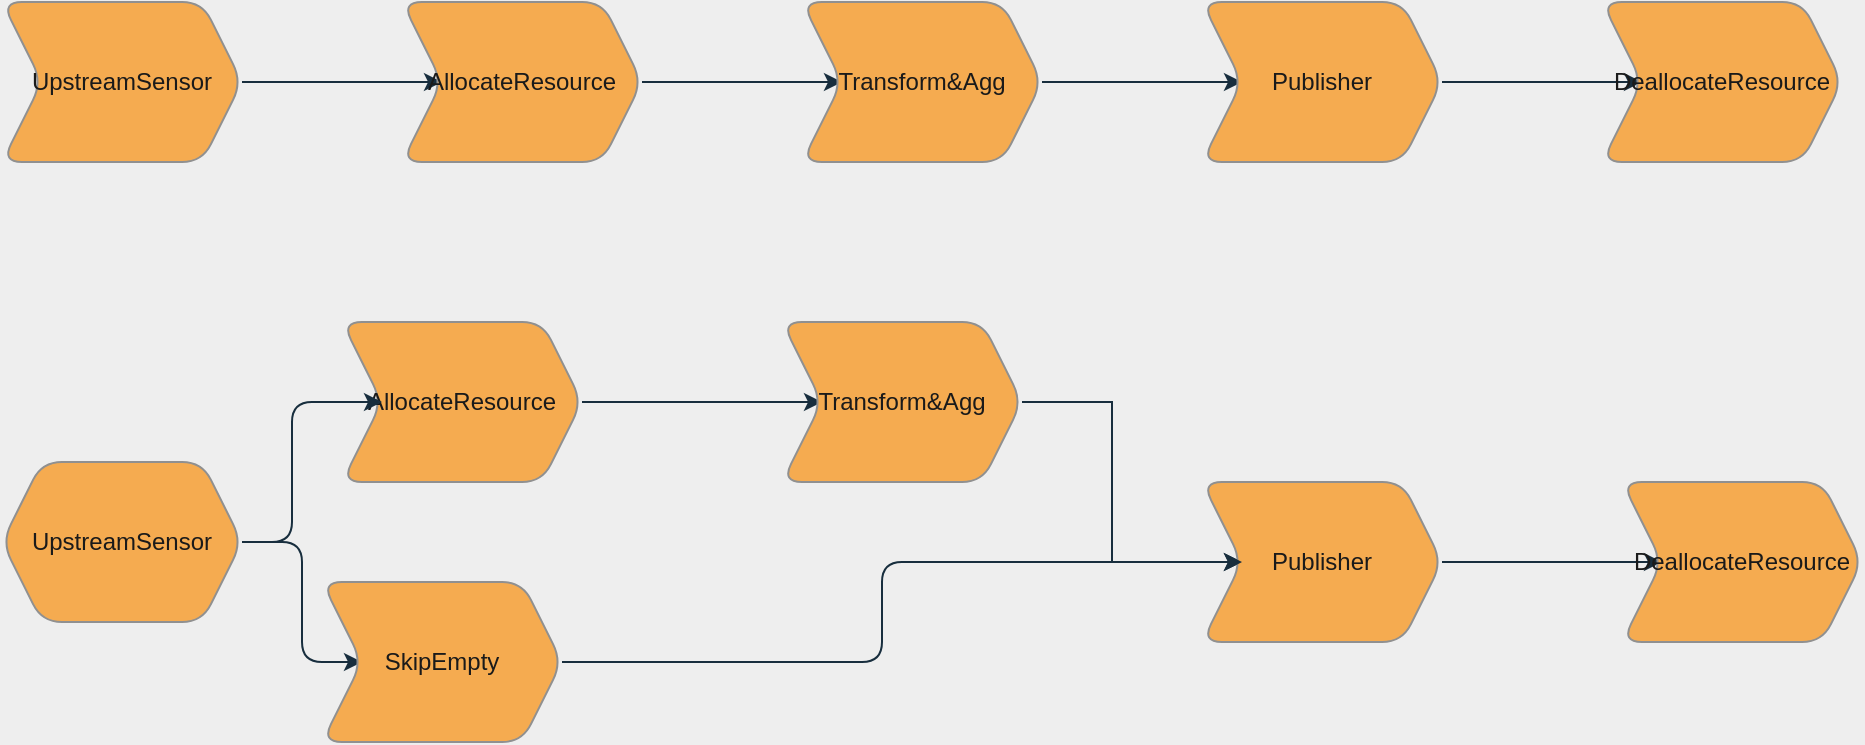 <mxfile version="14.4.9" type="github">
  <diagram id="FKqAZufUGknM8MceFIrd" name="Page-1">
    <mxGraphModel dx="1001" dy="709" grid="1" gridSize="10" guides="1" tooltips="1" connect="1" arrows="1" fold="1" page="1" pageScale="1" pageWidth="1100" pageHeight="1700" background="#EEEEEE" math="0" shadow="0">
      <root>
        <mxCell id="0" />
        <mxCell id="1" parent="0" />
        <mxCell id="u7AtyUlaAKWGp2m2ATKs-4" value="" style="edgeStyle=orthogonalEdgeStyle;rounded=0;orthogonalLoop=1;jettySize=auto;html=1;strokeColor=#182E3E;labelBackgroundColor=#EEEEEE;fontColor=#1A1A1A;" edge="1" parent="1" source="u7AtyUlaAKWGp2m2ATKs-1" target="u7AtyUlaAKWGp2m2ATKs-3">
          <mxGeometry relative="1" as="geometry" />
        </mxCell>
        <mxCell id="u7AtyUlaAKWGp2m2ATKs-1" value="UpstreamSensor" style="shape=step;perimeter=stepPerimeter;whiteSpace=wrap;html=1;fixedSize=1;rounded=1;fillColor=#F5AB50;strokeColor=#909090;fontColor=#1A1A1A;" vertex="1" parent="1">
          <mxGeometry x="30" y="240" width="120" height="80" as="geometry" />
        </mxCell>
        <mxCell id="u7AtyUlaAKWGp2m2ATKs-6" value="" style="edgeStyle=orthogonalEdgeStyle;rounded=0;orthogonalLoop=1;jettySize=auto;html=1;strokeColor=#182E3E;labelBackgroundColor=#EEEEEE;fontColor=#1A1A1A;" edge="1" parent="1" source="u7AtyUlaAKWGp2m2ATKs-3" target="u7AtyUlaAKWGp2m2ATKs-5">
          <mxGeometry relative="1" as="geometry" />
        </mxCell>
        <mxCell id="u7AtyUlaAKWGp2m2ATKs-3" value="AllocateResource" style="shape=step;perimeter=stepPerimeter;whiteSpace=wrap;html=1;fixedSize=1;rounded=1;fillColor=#F5AB50;strokeColor=#909090;fontColor=#1A1A1A;" vertex="1" parent="1">
          <mxGeometry x="230" y="240" width="120" height="80" as="geometry" />
        </mxCell>
        <mxCell id="u7AtyUlaAKWGp2m2ATKs-8" value="" style="edgeStyle=orthogonalEdgeStyle;rounded=0;orthogonalLoop=1;jettySize=auto;html=1;strokeColor=#182E3E;labelBackgroundColor=#EEEEEE;fontColor=#1A1A1A;" edge="1" parent="1" source="u7AtyUlaAKWGp2m2ATKs-5" target="u7AtyUlaAKWGp2m2ATKs-7">
          <mxGeometry relative="1" as="geometry" />
        </mxCell>
        <mxCell id="u7AtyUlaAKWGp2m2ATKs-5" value="Transform&amp;amp;Agg" style="shape=step;perimeter=stepPerimeter;whiteSpace=wrap;html=1;fixedSize=1;rounded=1;fillColor=#F5AB50;strokeColor=#909090;fontColor=#1A1A1A;" vertex="1" parent="1">
          <mxGeometry x="430" y="240" width="120" height="80" as="geometry" />
        </mxCell>
        <mxCell id="u7AtyUlaAKWGp2m2ATKs-10" value="" style="edgeStyle=orthogonalEdgeStyle;rounded=0;orthogonalLoop=1;jettySize=auto;html=1;strokeColor=#182E3E;labelBackgroundColor=#EEEEEE;fontColor=#1A1A1A;" edge="1" parent="1" source="u7AtyUlaAKWGp2m2ATKs-7" target="u7AtyUlaAKWGp2m2ATKs-9">
          <mxGeometry relative="1" as="geometry" />
        </mxCell>
        <mxCell id="u7AtyUlaAKWGp2m2ATKs-7" value="Publisher" style="shape=step;perimeter=stepPerimeter;whiteSpace=wrap;html=1;fixedSize=1;rounded=1;fillColor=#F5AB50;strokeColor=#909090;fontColor=#1A1A1A;" vertex="1" parent="1">
          <mxGeometry x="630" y="240" width="120" height="80" as="geometry" />
        </mxCell>
        <mxCell id="u7AtyUlaAKWGp2m2ATKs-9" value="DeallocateResource" style="shape=step;perimeter=stepPerimeter;whiteSpace=wrap;html=1;fixedSize=1;rounded=1;fillColor=#F5AB50;strokeColor=#909090;fontColor=#1A1A1A;" vertex="1" parent="1">
          <mxGeometry x="830" y="240" width="120" height="80" as="geometry" />
        </mxCell>
        <mxCell id="u7AtyUlaAKWGp2m2ATKs-13" value="" style="edgeStyle=orthogonalEdgeStyle;rounded=0;orthogonalLoop=1;jettySize=auto;html=1;strokeColor=#182E3E;labelBackgroundColor=#EEEEEE;fontColor=#1A1A1A;" edge="1" parent="1" source="u7AtyUlaAKWGp2m2ATKs-14" target="u7AtyUlaAKWGp2m2ATKs-16">
          <mxGeometry relative="1" as="geometry" />
        </mxCell>
        <mxCell id="u7AtyUlaAKWGp2m2ATKs-14" value="AllocateResource" style="shape=step;perimeter=stepPerimeter;whiteSpace=wrap;html=1;fixedSize=1;rounded=1;fillColor=#F5AB50;strokeColor=#909090;fontColor=#1A1A1A;" vertex="1" parent="1">
          <mxGeometry x="200" y="400" width="120" height="80" as="geometry" />
        </mxCell>
        <mxCell id="u7AtyUlaAKWGp2m2ATKs-15" value="" style="edgeStyle=orthogonalEdgeStyle;rounded=0;orthogonalLoop=1;jettySize=auto;html=1;strokeColor=#182E3E;labelBackgroundColor=#EEEEEE;fontColor=#1A1A1A;" edge="1" parent="1" source="u7AtyUlaAKWGp2m2ATKs-16" target="u7AtyUlaAKWGp2m2ATKs-18">
          <mxGeometry relative="1" as="geometry" />
        </mxCell>
        <mxCell id="u7AtyUlaAKWGp2m2ATKs-16" value="Transform&amp;amp;Agg" style="shape=step;perimeter=stepPerimeter;whiteSpace=wrap;html=1;fixedSize=1;rounded=1;fillColor=#F5AB50;strokeColor=#909090;fontColor=#1A1A1A;" vertex="1" parent="1">
          <mxGeometry x="420" y="400" width="120" height="80" as="geometry" />
        </mxCell>
        <mxCell id="u7AtyUlaAKWGp2m2ATKs-17" value="" style="edgeStyle=orthogonalEdgeStyle;rounded=0;orthogonalLoop=1;jettySize=auto;html=1;strokeColor=#182E3E;labelBackgroundColor=#EEEEEE;fontColor=#1A1A1A;" edge="1" parent="1" source="u7AtyUlaAKWGp2m2ATKs-18" target="u7AtyUlaAKWGp2m2ATKs-19">
          <mxGeometry relative="1" as="geometry" />
        </mxCell>
        <mxCell id="u7AtyUlaAKWGp2m2ATKs-18" value="Publisher" style="shape=step;perimeter=stepPerimeter;whiteSpace=wrap;html=1;fixedSize=1;rounded=1;fillColor=#F5AB50;strokeColor=#909090;fontColor=#1A1A1A;" vertex="1" parent="1">
          <mxGeometry x="630" y="480" width="120" height="80" as="geometry" />
        </mxCell>
        <mxCell id="u7AtyUlaAKWGp2m2ATKs-19" value="DeallocateResource" style="shape=step;perimeter=stepPerimeter;whiteSpace=wrap;html=1;fixedSize=1;rounded=1;fillColor=#F5AB50;strokeColor=#909090;fontColor=#1A1A1A;" vertex="1" parent="1">
          <mxGeometry x="840" y="480" width="120" height="80" as="geometry" />
        </mxCell>
        <mxCell id="u7AtyUlaAKWGp2m2ATKs-22" value="" style="edgeStyle=orthogonalEdgeStyle;curved=0;rounded=1;sketch=0;orthogonalLoop=1;jettySize=auto;html=1;strokeColor=#182E3E;labelBackgroundColor=#EEEEEE;fontColor=#1A1A1A;" edge="1" parent="1" source="u7AtyUlaAKWGp2m2ATKs-20" target="u7AtyUlaAKWGp2m2ATKs-14">
          <mxGeometry relative="1" as="geometry" />
        </mxCell>
        <mxCell id="u7AtyUlaAKWGp2m2ATKs-28" value="" style="edgeStyle=orthogonalEdgeStyle;curved=0;rounded=1;sketch=0;orthogonalLoop=1;jettySize=auto;html=1;strokeColor=#182E3E;exitX=1;exitY=0.5;exitDx=0;exitDy=0;labelBackgroundColor=#EEEEEE;fontColor=#1A1A1A;" edge="1" parent="1" source="u7AtyUlaAKWGp2m2ATKs-20" target="u7AtyUlaAKWGp2m2ATKs-27">
          <mxGeometry relative="1" as="geometry">
            <Array as="points">
              <mxPoint x="180" y="510" />
              <mxPoint x="180" y="570" />
            </Array>
          </mxGeometry>
        </mxCell>
        <mxCell id="u7AtyUlaAKWGp2m2ATKs-20" value="UpstreamSensor" style="shape=hexagon;perimeter=hexagonPerimeter2;whiteSpace=wrap;html=1;fixedSize=1;rounded=1;fontColor=#1A1A1A;strokeColor=#909090;fillColor=#F5AB50;" vertex="1" parent="1">
          <mxGeometry x="30" y="470" width="120" height="80" as="geometry" />
        </mxCell>
        <mxCell id="u7AtyUlaAKWGp2m2ATKs-29" style="edgeStyle=orthogonalEdgeStyle;curved=0;rounded=1;sketch=0;orthogonalLoop=1;jettySize=auto;html=1;strokeColor=#182E3E;labelBackgroundColor=#EEEEEE;fontColor=#1A1A1A;" edge="1" parent="1" source="u7AtyUlaAKWGp2m2ATKs-27" target="u7AtyUlaAKWGp2m2ATKs-18">
          <mxGeometry relative="1" as="geometry" />
        </mxCell>
        <mxCell id="u7AtyUlaAKWGp2m2ATKs-27" value="SkipEmpty" style="shape=step;perimeter=stepPerimeter;whiteSpace=wrap;html=1;fixedSize=1;rounded=1;fontColor=#1A1A1A;strokeColor=#909090;fillColor=#F5AB50;" vertex="1" parent="1">
          <mxGeometry x="190" y="530" width="120" height="80" as="geometry" />
        </mxCell>
      </root>
    </mxGraphModel>
  </diagram>
</mxfile>
